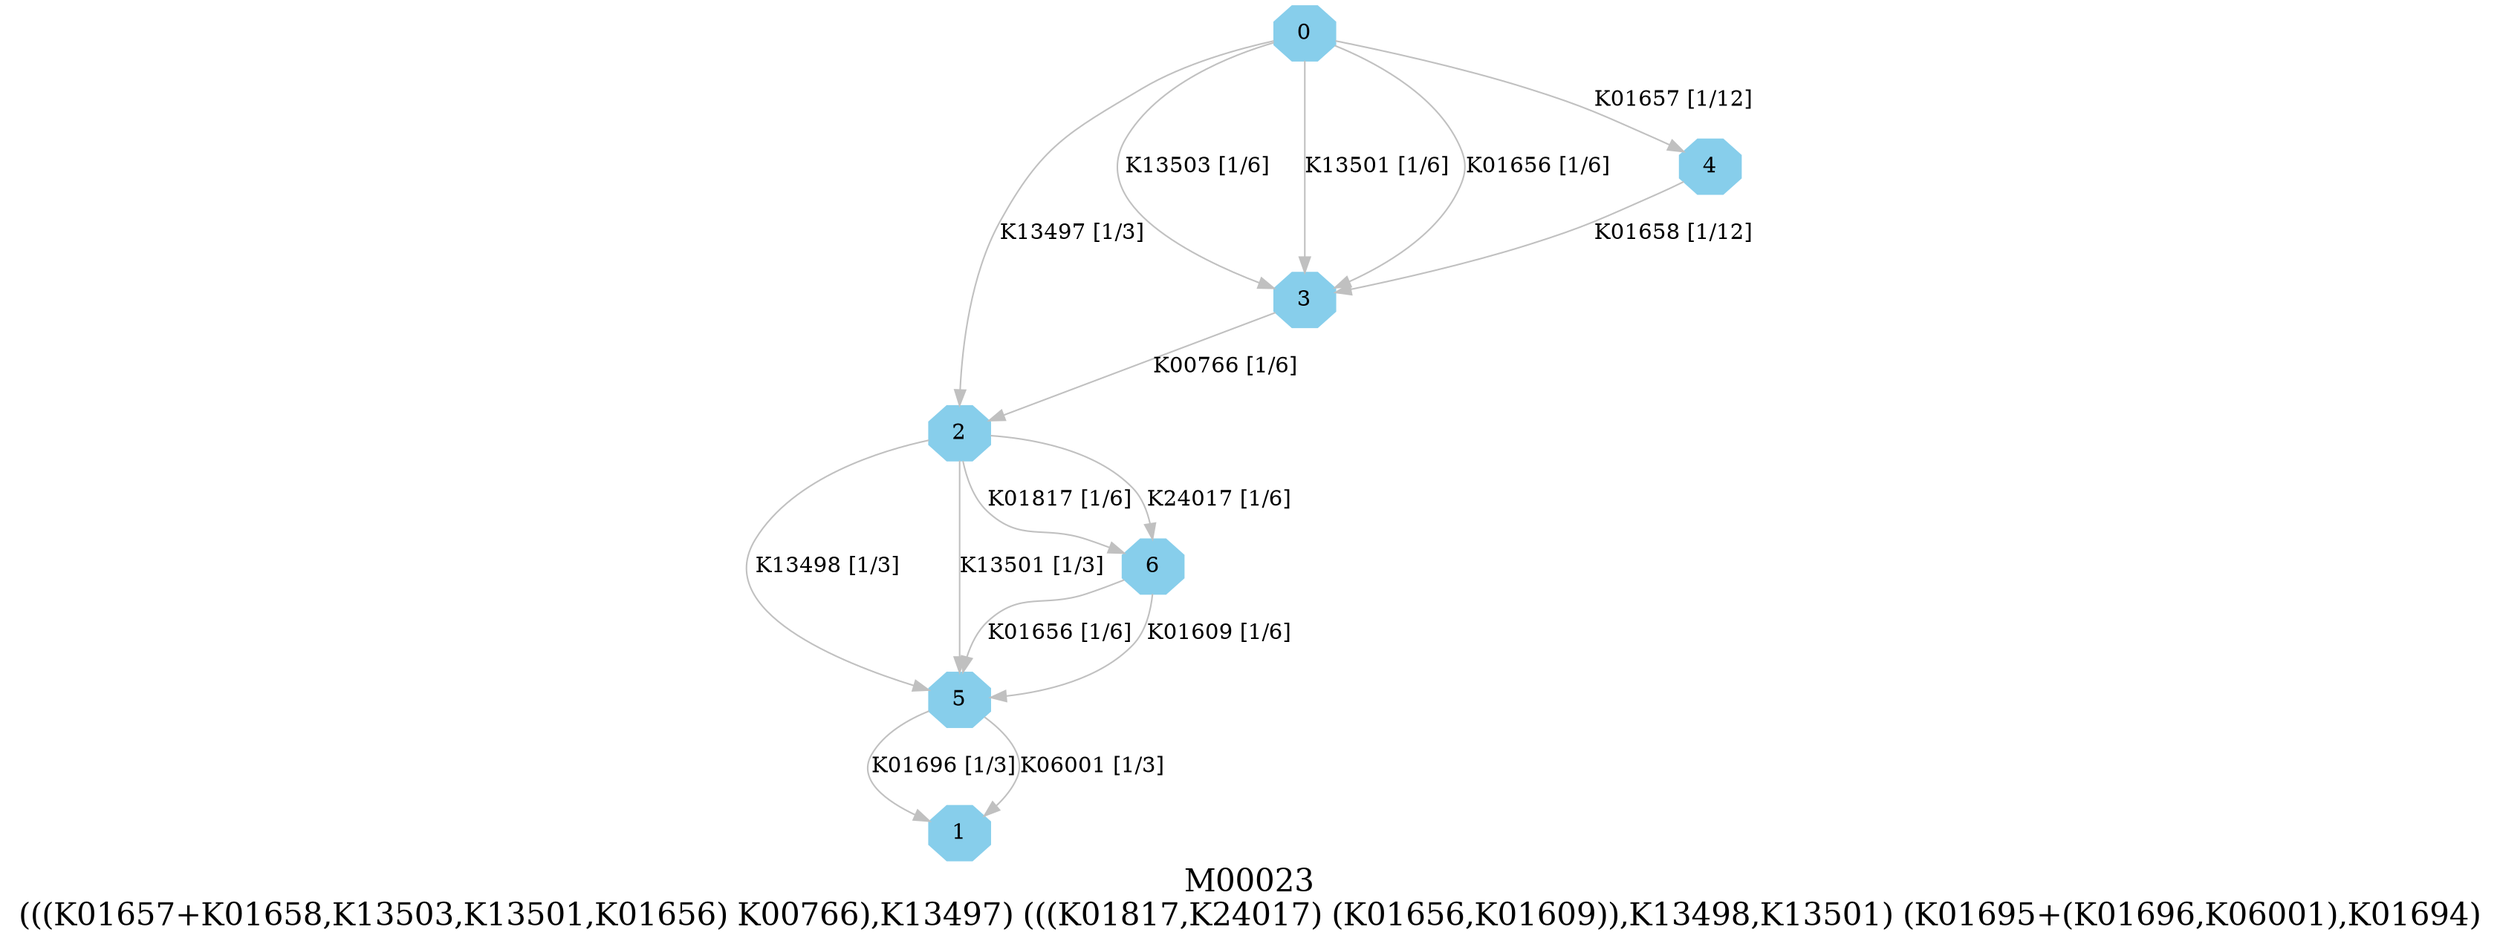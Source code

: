 digraph G {
graph [label="M00023
(((K01657+K01658,K13503,K13501,K01656) K00766),K13497) (((K01817,K24017) (K01656,K01609)),K13498,K13501) (K01695+(K01696,K06001),K01694)",fontsize=20];
node [shape=box,style=filled];
edge [len=3,color=grey];
{node [width=.3,height=.3,shape=octagon,style=filled,color=skyblue] 0 1 2 3 4 5 6 }
0 -> 4 [label="K01657 [1/12]"];
0 -> 3 [label="K13503 [1/6]"];
0 -> 3 [label="K13501 [1/6]"];
0 -> 3 [label="K01656 [1/6]"];
0 -> 2 [label="K13497 [1/3]"];
2 -> 6 [label="K01817 [1/6]"];
2 -> 6 [label="K24017 [1/6]"];
2 -> 5 [label="K13498 [1/3]"];
2 -> 5 [label="K13501 [1/3]"];
3 -> 2 [label="K00766 [1/6]"];
4 -> 3 [label="K01658 [1/12]"];
5 -> 1 [label="K01696 [1/3]"];
5 -> 1 [label="K06001 [1/3]"];
6 -> 5 [label="K01656 [1/6]"];
6 -> 5 [label="K01609 [1/6]"];
}